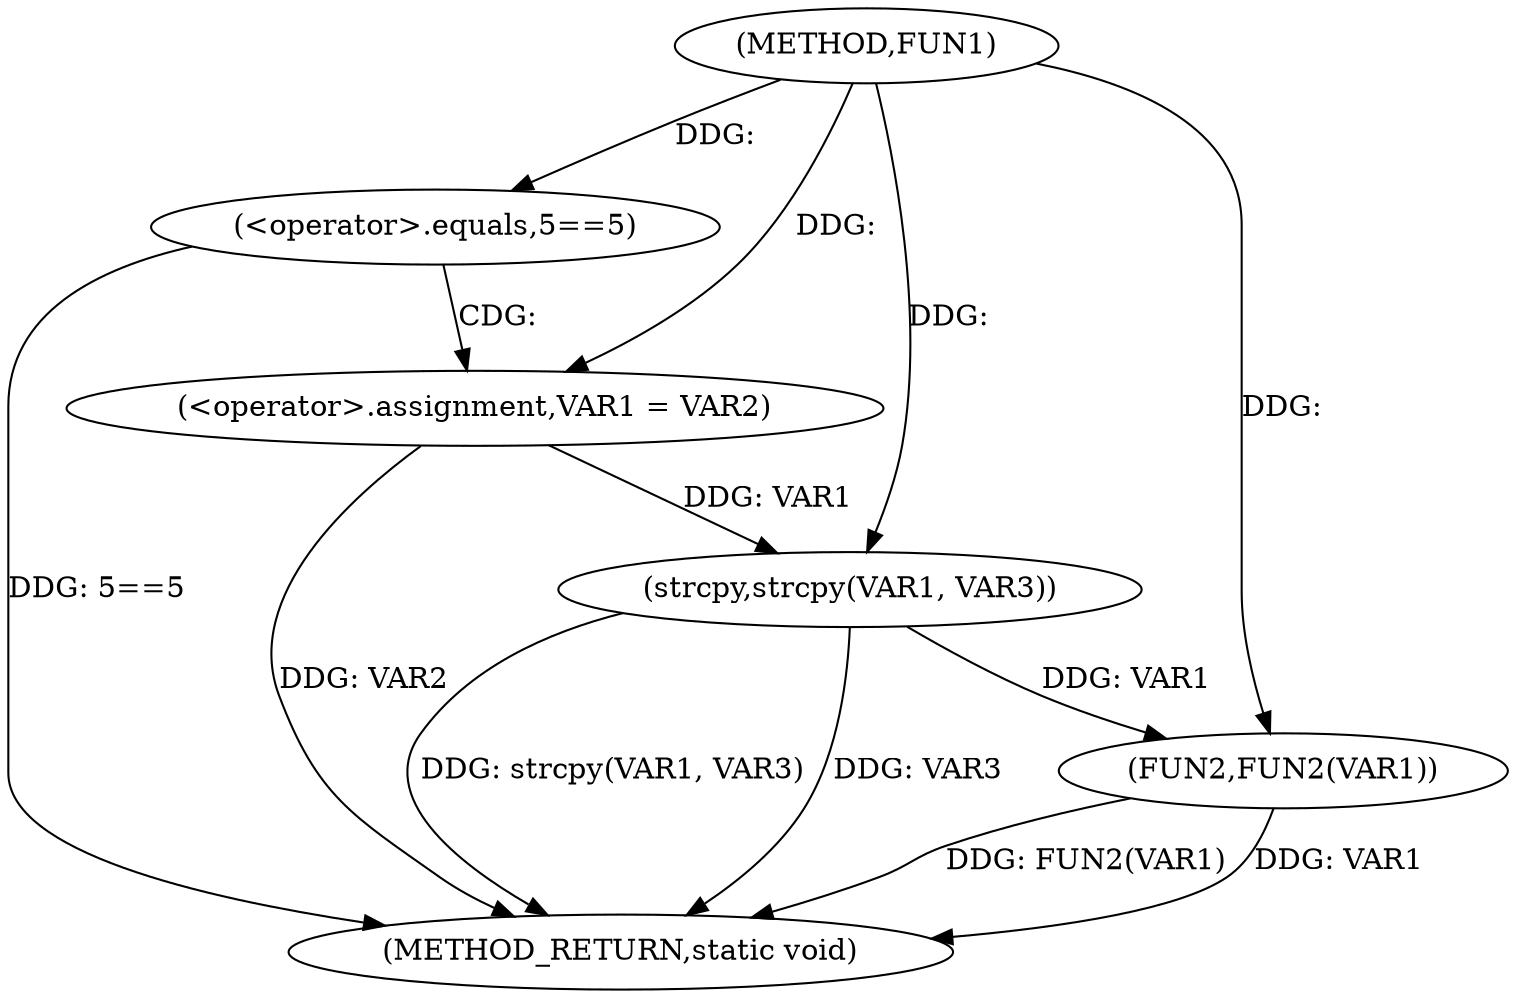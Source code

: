 digraph FUN1 {  
"1000100" [label = "(METHOD,FUN1)" ]
"1000119" [label = "(METHOD_RETURN,static void)" ]
"1000105" [label = "(<operator>.equals,5==5)" ]
"1000109" [label = "(<operator>.assignment,VAR1 = VAR2)" ]
"1000114" [label = "(strcpy,strcpy(VAR1, VAR3))" ]
"1000117" [label = "(FUN2,FUN2(VAR1))" ]
  "1000117" -> "1000119"  [ label = "DDG: FUN2(VAR1)"] 
  "1000105" -> "1000119"  [ label = "DDG: 5==5"] 
  "1000114" -> "1000119"  [ label = "DDG: strcpy(VAR1, VAR3)"] 
  "1000117" -> "1000119"  [ label = "DDG: VAR1"] 
  "1000109" -> "1000119"  [ label = "DDG: VAR2"] 
  "1000114" -> "1000119"  [ label = "DDG: VAR3"] 
  "1000100" -> "1000105"  [ label = "DDG: "] 
  "1000100" -> "1000109"  [ label = "DDG: "] 
  "1000109" -> "1000114"  [ label = "DDG: VAR1"] 
  "1000100" -> "1000114"  [ label = "DDG: "] 
  "1000114" -> "1000117"  [ label = "DDG: VAR1"] 
  "1000100" -> "1000117"  [ label = "DDG: "] 
  "1000105" -> "1000109"  [ label = "CDG: "] 
}

